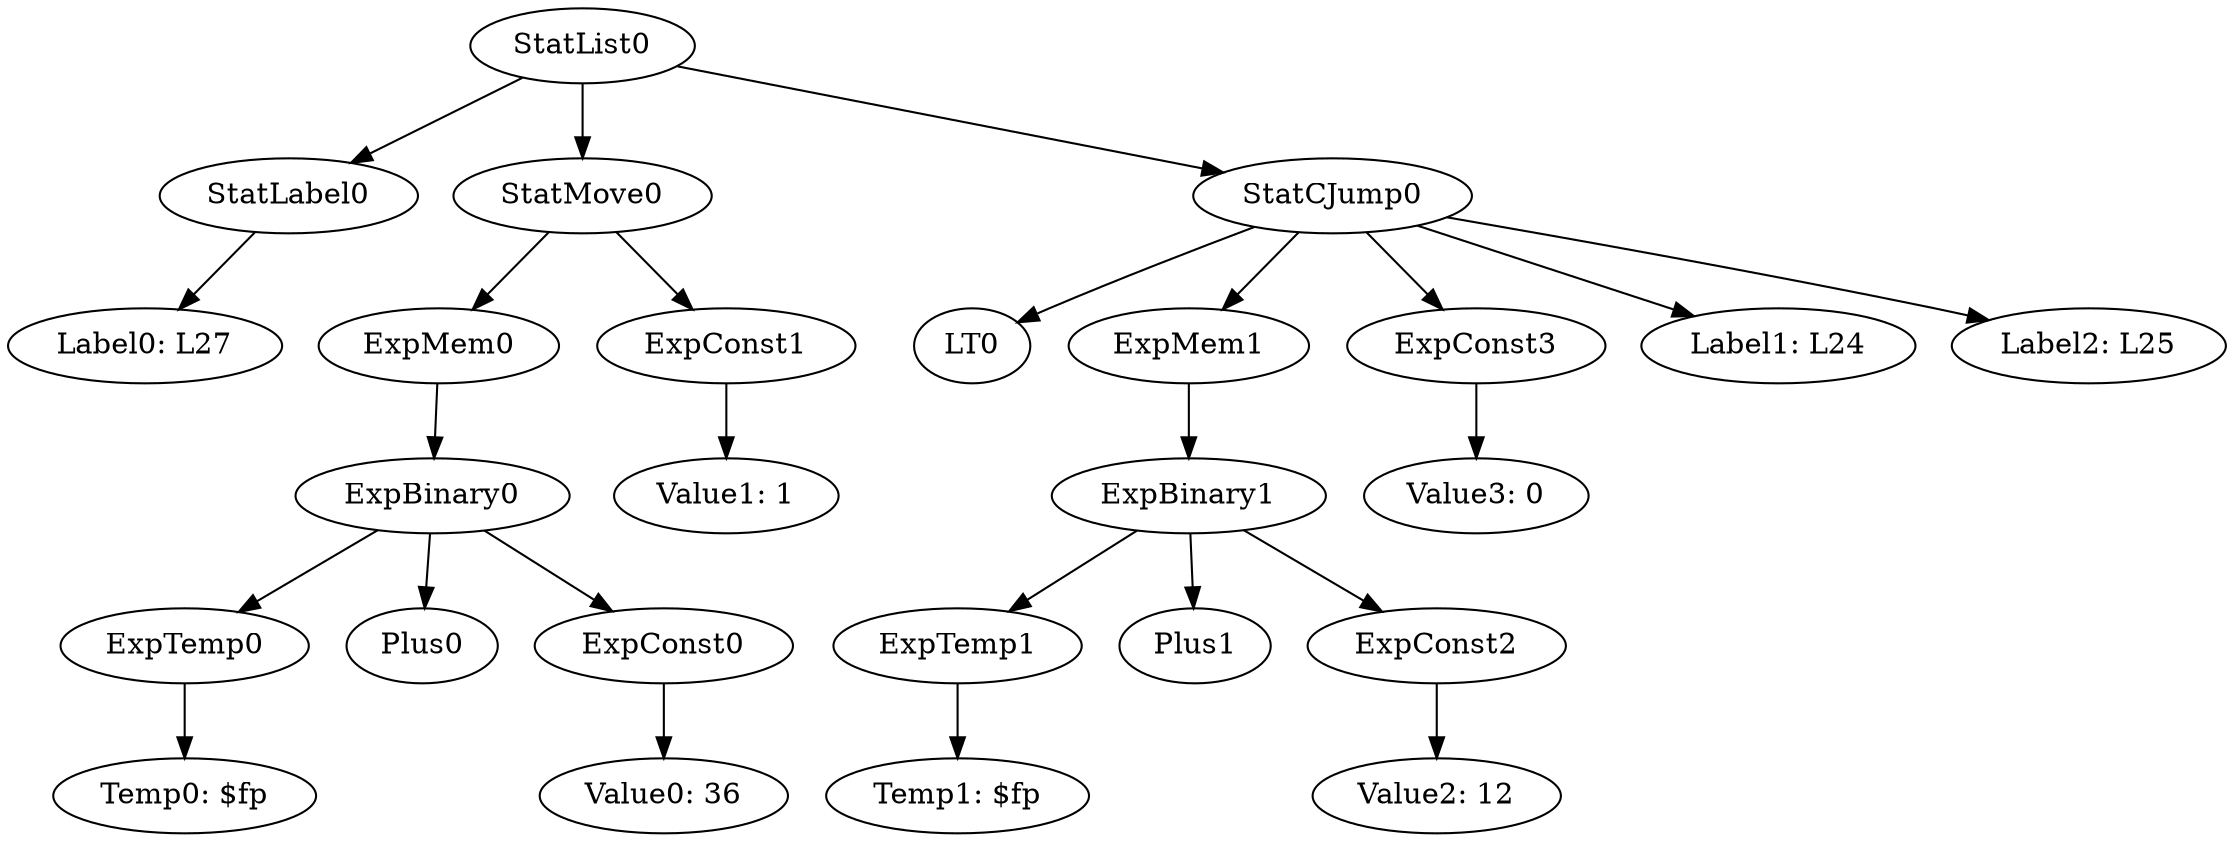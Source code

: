 digraph {
	ordering = out;
	ExpConst3 -> "Value3: 0";
	ExpConst2 -> "Value2: 12";
	ExpBinary0 -> ExpTemp0;
	ExpBinary0 -> Plus0;
	ExpBinary0 -> ExpConst0;
	StatMove0 -> ExpMem0;
	StatMove0 -> ExpConst1;
	ExpTemp0 -> "Temp0: $fp";
	StatList0 -> StatLabel0;
	StatList0 -> StatMove0;
	StatList0 -> StatCJump0;
	StatLabel0 -> "Label0: L27";
	ExpMem1 -> ExpBinary1;
	ExpConst0 -> "Value0: 36";
	ExpBinary1 -> ExpTemp1;
	ExpBinary1 -> Plus1;
	ExpBinary1 -> ExpConst2;
	ExpMem0 -> ExpBinary0;
	ExpConst1 -> "Value1: 1";
	StatCJump0 -> LT0;
	StatCJump0 -> ExpMem1;
	StatCJump0 -> ExpConst3;
	StatCJump0 -> "Label1: L24";
	StatCJump0 -> "Label2: L25";
	ExpTemp1 -> "Temp1: $fp";
}

